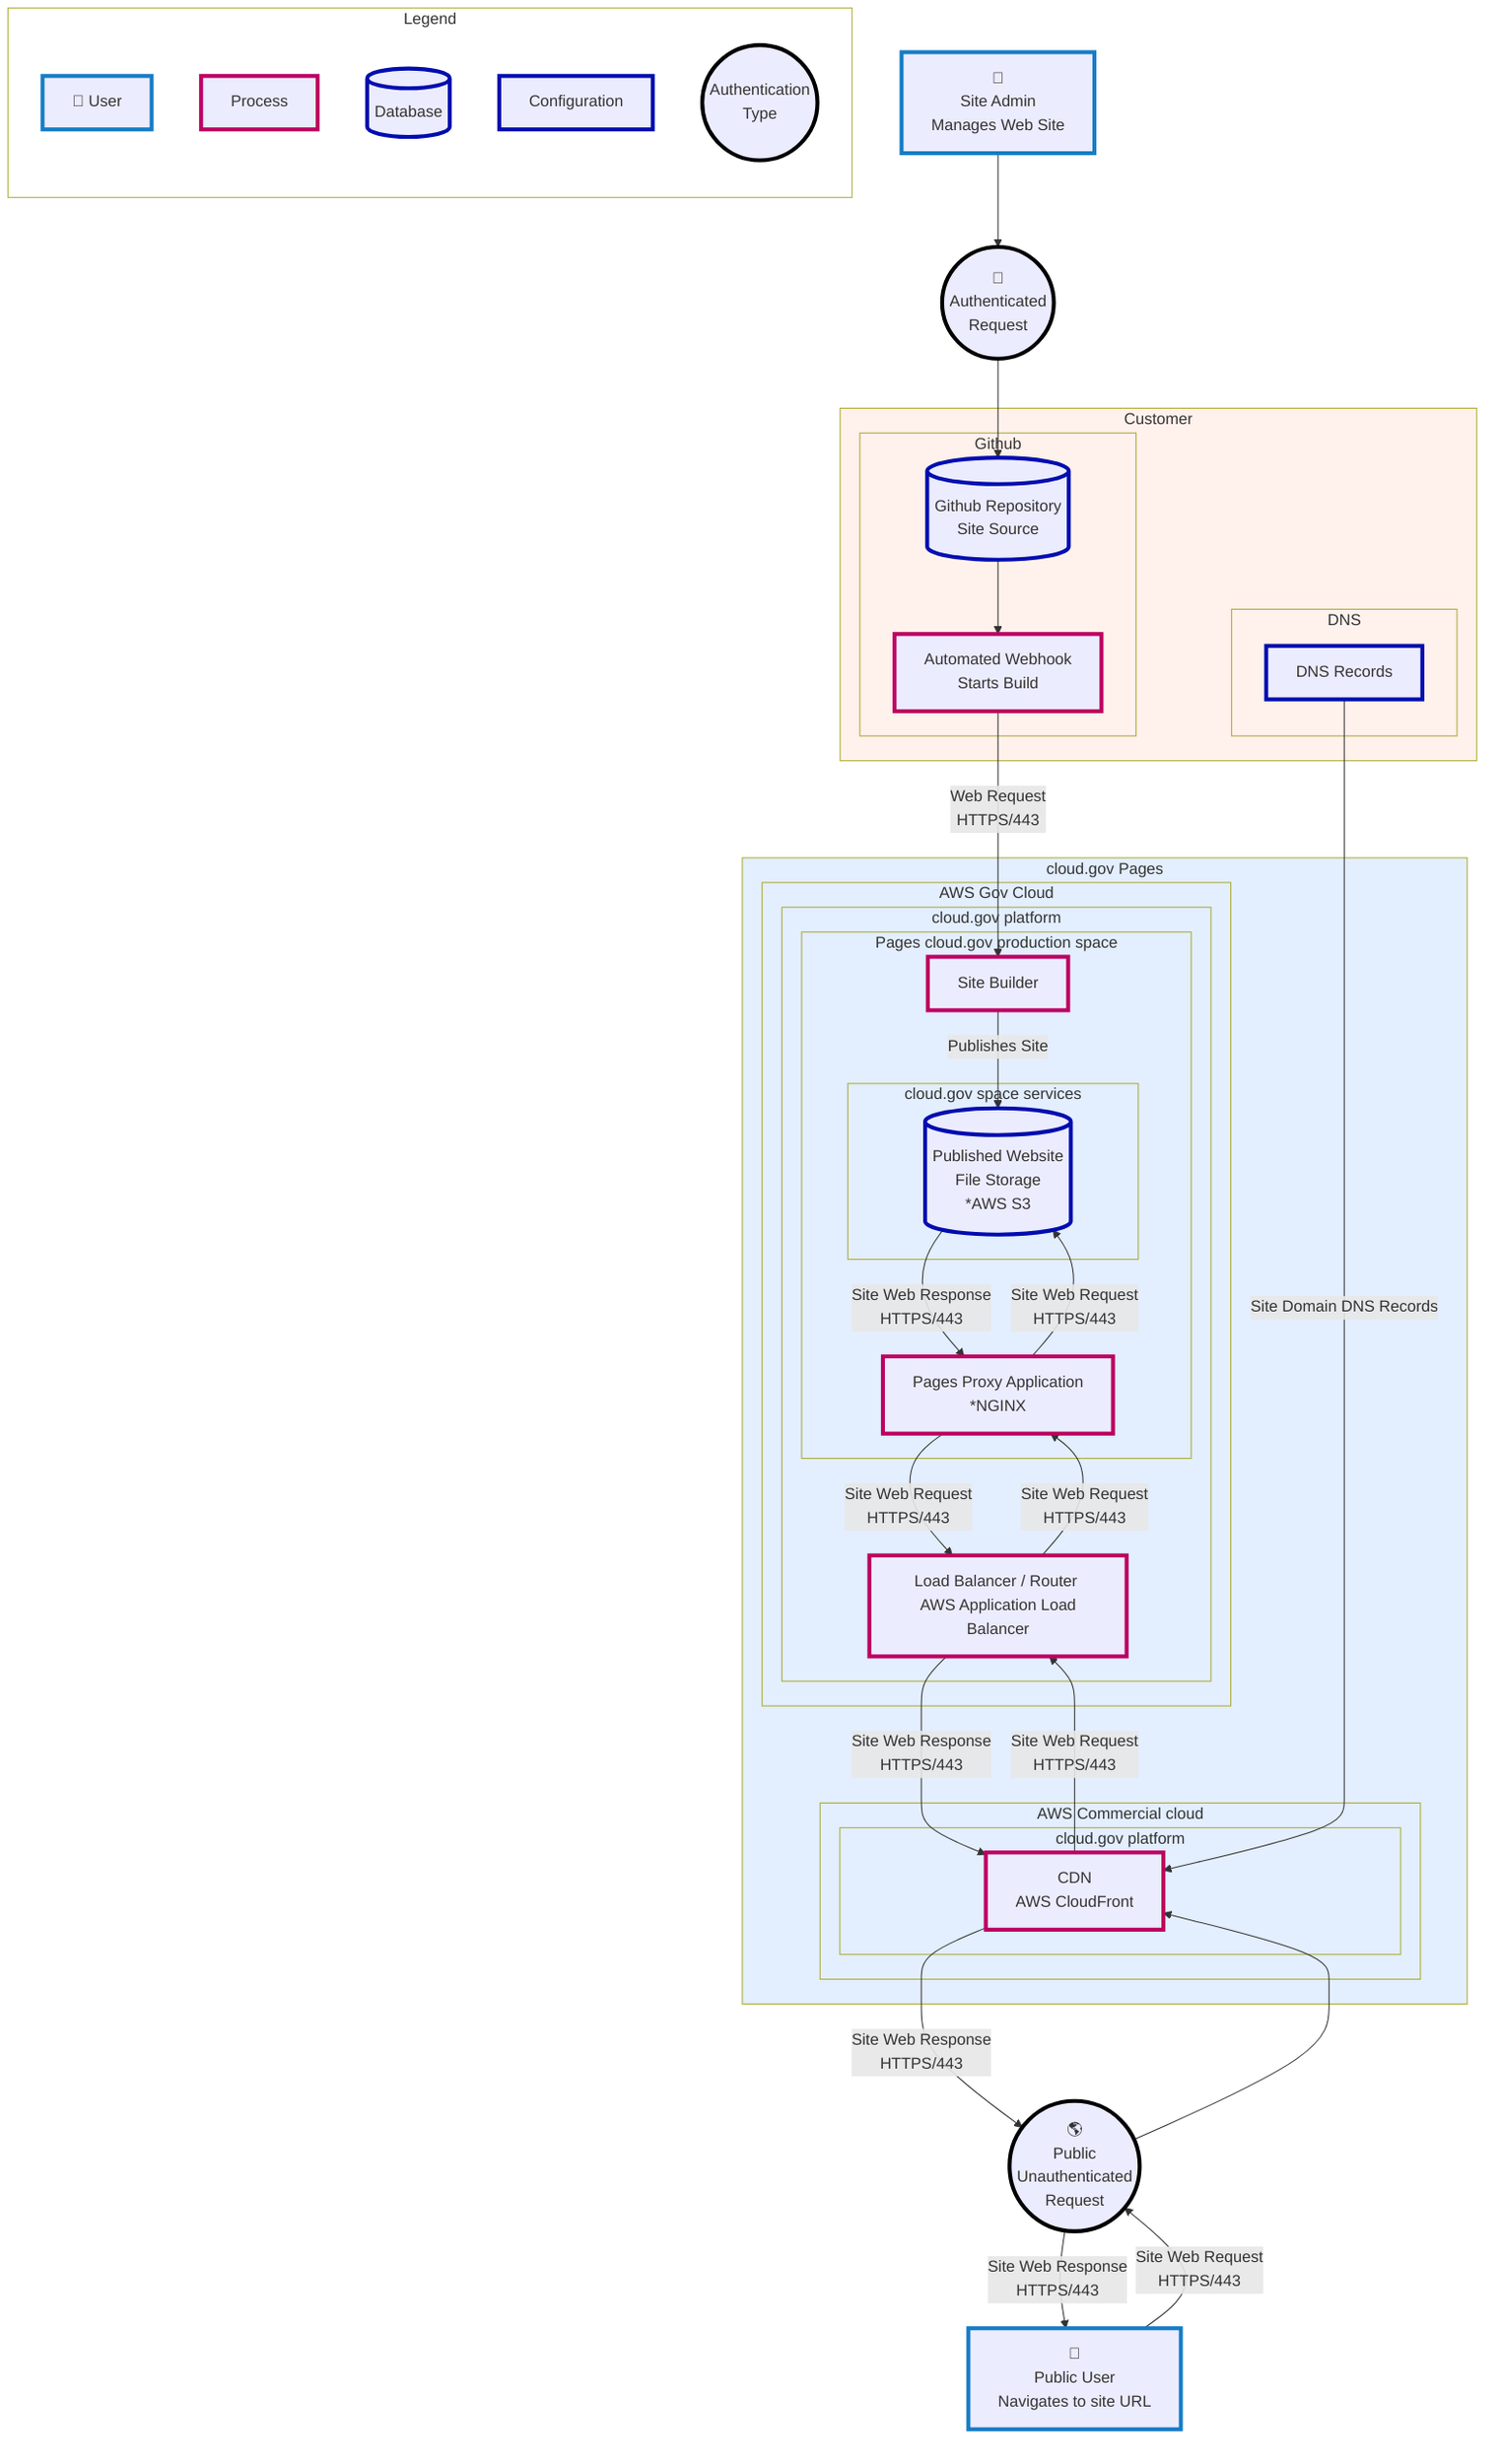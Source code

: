 flowchart TB
  %% Styles
  classDef userStyle stroke:#167CC5,stroke-width:4px
  classDef processStyle stroke:#bc0061,stroke-width:4px
  classDef decisionStyle stroke:#ea8d02,stroke-width:4px
  classDef dbStyle stroke:#010daf,stroke-width:4px
  classDef authStyle stroke:#000000,stroke-width:4px

  %% Style Subgrapohs
  classDef customerGraphStyle fill:#FFF1EB
  classDef cgGraphStyle fill:#E3EEFF
  classDef blank fill:#fff;

  %% Component Defintions

  %% Users
  admin["👤  <br/> Site Admin <br/> Manages Web Site"]:::userStyle
  user["👤  <br/> Public User <br/> Navigates to site URL"]:::userStyle

  %% Processors
  aws_cdn[CDN <br/> AWS CloudFront]:::processStyle
  aws_load_balancer[Load Balancer / Router <br/> AWS Application Load Balancer]:::processStyle
  pages_proxy[Pages Proxy Application <br/> *NGINX]:::processStyle
  pages_builder[Site Builder]:::processStyle

  %% Databases
  s3[(Published Website <br/> File Storage <br/> *AWS S3)]:::dbStyle

  %% Customers Components
  dns_config[DNS Records]:::dbStyle
  github[(Github Repository <br/> Site Source)]:::dbStyle
  auth(("🔐 <br/> Authenticated <br/> Request")):::authStyle
  public_auth(("🌎 <br/> Public <br/> Unauthenticated <br/> Request")):::authStyle
  webhook[Automated Webhook<br/>Starts Build]:::processStyle

  %% Public Flow
  user --  Site Web Request <br /> HTTPS/443 --> public_auth --> aws_cdn
  aws_cdn -- Site Web Response <br /> HTTPS/443 --> public_auth --  Site Web Response <br /> HTTPS/443  --> user
  aws_cdn -- Site Web Request <br /> HTTPS/443 --> aws_load_balancer
  aws_load_balancer -- Site Web Response <br /> HTTPS/443 --> aws_cdn
  aws_load_balancer -- Site Web Request <br /> HTTPS/443 --> pages_proxy
  pages_proxy -- Site Web Request <br /> HTTPS/443 --> aws_load_balancer

  pages_proxy -- Site Web Request <br /> HTTPS/443  --> s3
  s3 -- Site Web Response <br /> HTTPS/443  --> pages_proxy

  %% Customer Flow

  admin --> auth --> github
  github --> webhook -- Web Request <br /> HTTPS/443 --> pages_builder
  dns_config -- Site Domain DNS Records --> aws_cdn
  pages_builder -- Publishes Site --> s3

  %% Layout
  subgraph Customer
    subgraph DNS
      dns_config
    end
    subgraph Github
      github
      webhook
    end
  end

  subgraph Pages[cloud.gov Pages]
    subgraph aws_gov_cloud[AWS Gov Cloud]
      subgraph cg_platform[cloud.gov platform]
        aws_load_balancer
        subgraph cg_pages_space[Pages cloud.gov production space]
          pages_proxy
          pages_builder
          subgraph cg_pages_services[cloud.gov space services]
            s3
          end
        end
      end
    end

    subgraph aws_com[AWS Commercial cloud]
      subgraph cg_platform_2[cloud.gov platform]
        aws_cdn
      end
    end
  end

  subgraph Legend
    direction BT
    legend_user["👤 User"]:::userStyle
    legend_process[Process]:::processStyle
    legend_db[(Database)]:::dbStyle
    legend_config[Configuration]:::dbStyle
    legend_connect((Authentication <br> Type)):::authStyle
  end

  class Customer customerGraphStyle
  class DNS customerGraphStyle
  class Github customerGraphStyle
  class Legend blank

  class Pages cgGraphStyle
  class aws_com cgGraphStyle
  class aws_gov_cloud cgGraphStyle
  class cg_platform cgGraphStyle
  class cg_platform_2 cgGraphStyle
  class cg_pages_space cgGraphStyle
  class cg_pages_services cgGraphStyle
